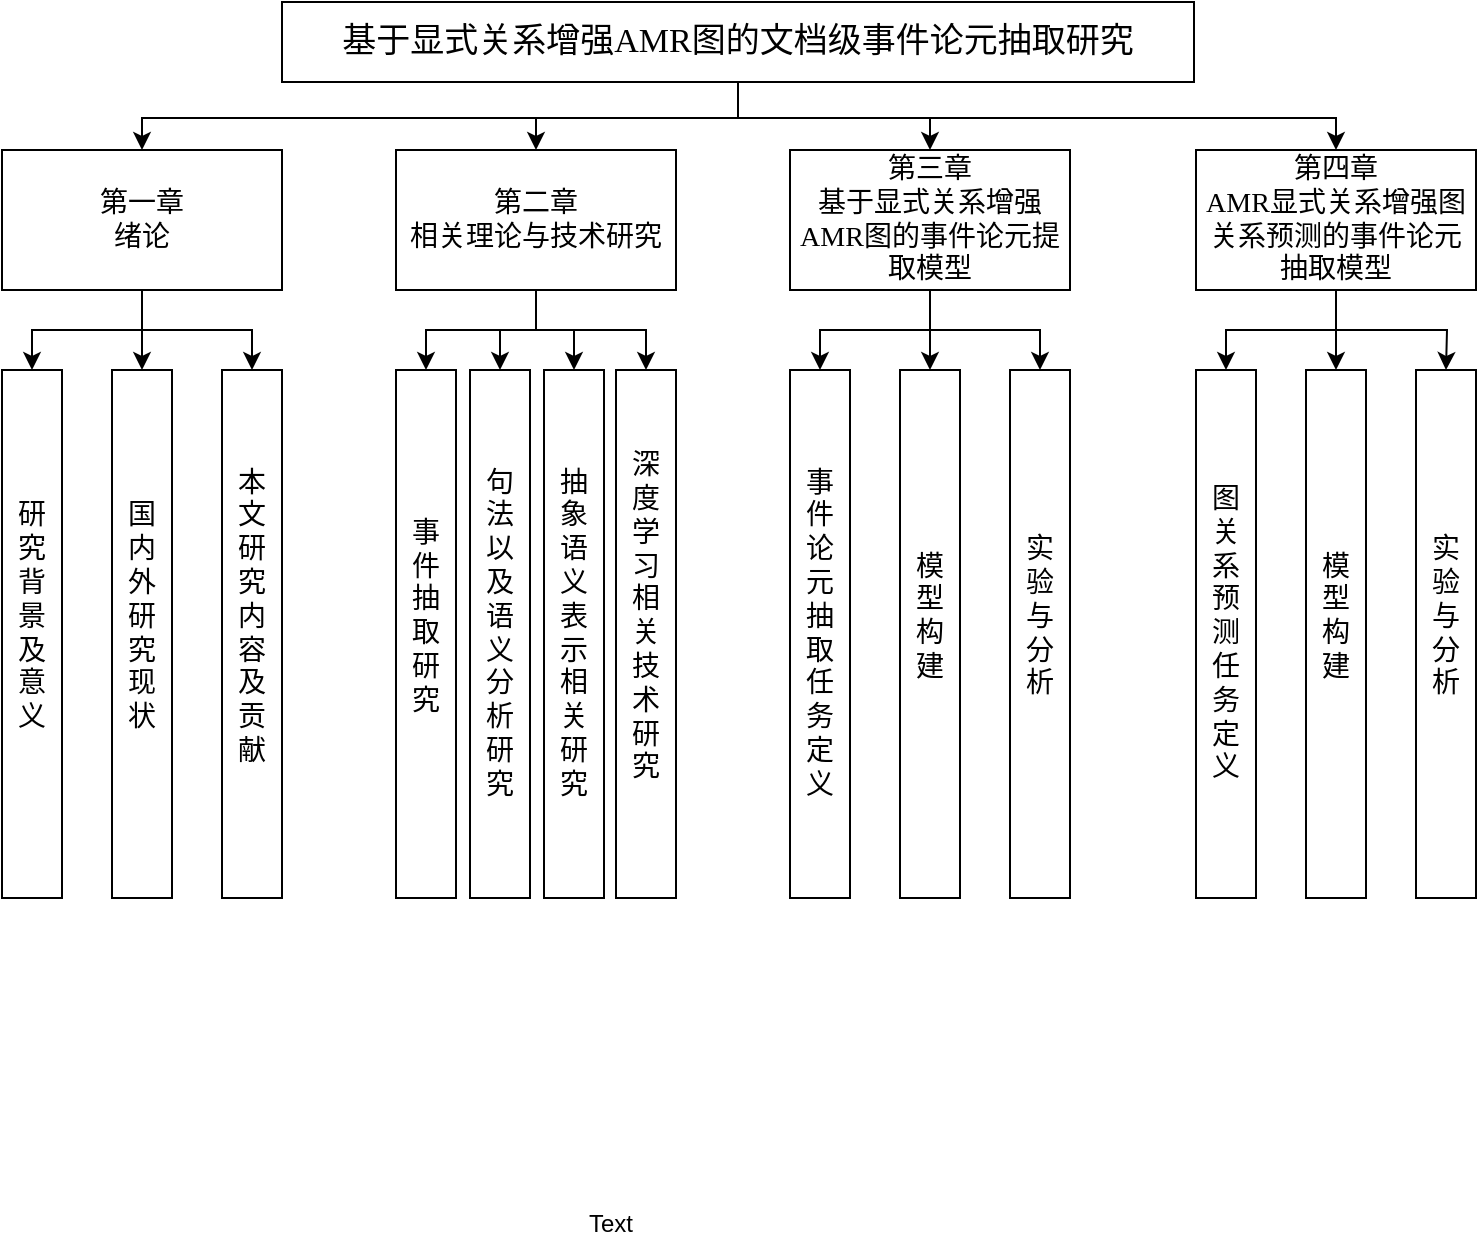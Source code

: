 <mxfile version="22.1.20" type="github">
  <diagram name="第 1 页" id="pSFM66YJ2xRk52TTQeRo">
    <mxGraphModel dx="1018" dy="613" grid="1" gridSize="10" guides="1" tooltips="1" connect="1" arrows="1" fold="1" page="1" pageScale="1" pageWidth="827" pageHeight="1169" math="0" shadow="0">
      <root>
        <mxCell id="0" />
        <mxCell id="1" parent="0" />
        <mxCell id="IECKvH-rgRgy9NSk1Zk0-20" style="edgeStyle=orthogonalEdgeStyle;rounded=0;orthogonalLoop=1;jettySize=auto;html=1;entryX=0.5;entryY=0;entryDx=0;entryDy=0;" parent="1" source="IECKvH-rgRgy9NSk1Zk0-2" target="IECKvH-rgRgy9NSk1Zk0-3" edge="1">
          <mxGeometry relative="1" as="geometry">
            <Array as="points">
              <mxPoint x="414" y="120" />
              <mxPoint x="116" y="120" />
            </Array>
          </mxGeometry>
        </mxCell>
        <mxCell id="IECKvH-rgRgy9NSk1Zk0-21" style="edgeStyle=orthogonalEdgeStyle;rounded=0;orthogonalLoop=1;jettySize=auto;html=1;entryX=0.5;entryY=0;entryDx=0;entryDy=0;" parent="1" source="IECKvH-rgRgy9NSk1Zk0-2" target="IECKvH-rgRgy9NSk1Zk0-4" edge="1">
          <mxGeometry relative="1" as="geometry">
            <Array as="points">
              <mxPoint x="414" y="120" />
              <mxPoint x="313" y="120" />
            </Array>
          </mxGeometry>
        </mxCell>
        <mxCell id="IECKvH-rgRgy9NSk1Zk0-22" style="edgeStyle=orthogonalEdgeStyle;rounded=0;orthogonalLoop=1;jettySize=auto;html=1;exitX=0.5;exitY=1;exitDx=0;exitDy=0;entryX=0.5;entryY=0;entryDx=0;entryDy=0;" parent="1" source="IECKvH-rgRgy9NSk1Zk0-2" target="IECKvH-rgRgy9NSk1Zk0-5" edge="1">
          <mxGeometry relative="1" as="geometry">
            <Array as="points">
              <mxPoint x="414" y="120" />
              <mxPoint x="510" y="120" />
            </Array>
          </mxGeometry>
        </mxCell>
        <mxCell id="IECKvH-rgRgy9NSk1Zk0-23" style="edgeStyle=orthogonalEdgeStyle;rounded=0;orthogonalLoop=1;jettySize=auto;html=1;" parent="1" source="IECKvH-rgRgy9NSk1Zk0-2" target="IECKvH-rgRgy9NSk1Zk0-6" edge="1">
          <mxGeometry relative="1" as="geometry">
            <Array as="points">
              <mxPoint x="414" y="120" />
              <mxPoint x="713" y="120" />
            </Array>
          </mxGeometry>
        </mxCell>
        <mxCell id="IECKvH-rgRgy9NSk1Zk0-2" value="&lt;font style=&quot;font-size: 17px;&quot; face=&quot;宋体-简&quot;&gt;基于显式关系增强AMR图的文档级事件论元抽取研究&lt;/font&gt;" style="whiteSpace=wrap;html=1;" parent="1" vertex="1">
          <mxGeometry x="186" y="62" width="456" height="40" as="geometry" />
        </mxCell>
        <mxCell id="IECKvH-rgRgy9NSk1Zk0-25" style="edgeStyle=orthogonalEdgeStyle;rounded=0;orthogonalLoop=1;jettySize=auto;html=1;entryX=0.5;entryY=0;entryDx=0;entryDy=0;fontSize=14;fontFamily=宋体-简;" parent="1" source="IECKvH-rgRgy9NSk1Zk0-3" target="IECKvH-rgRgy9NSk1Zk0-8" edge="1">
          <mxGeometry relative="1" as="geometry" />
        </mxCell>
        <mxCell id="IECKvH-rgRgy9NSk1Zk0-26" value="" style="edgeStyle=orthogonalEdgeStyle;rounded=0;orthogonalLoop=1;jettySize=auto;html=1;fontSize=14;fontFamily=宋体-简;" parent="1" source="IECKvH-rgRgy9NSk1Zk0-3" target="IECKvH-rgRgy9NSk1Zk0-9" edge="1">
          <mxGeometry relative="1" as="geometry" />
        </mxCell>
        <mxCell id="IECKvH-rgRgy9NSk1Zk0-27" style="edgeStyle=orthogonalEdgeStyle;rounded=0;orthogonalLoop=1;jettySize=auto;html=1;entryX=0.5;entryY=0;entryDx=0;entryDy=0;fontSize=14;fontFamily=宋体-简;" parent="1" source="IECKvH-rgRgy9NSk1Zk0-3" target="IECKvH-rgRgy9NSk1Zk0-10" edge="1">
          <mxGeometry relative="1" as="geometry" />
        </mxCell>
        <mxCell id="IECKvH-rgRgy9NSk1Zk0-3" value="&lt;font face=&quot;宋体-简&quot; style=&quot;font-size: 14px;&quot;&gt;第一章&lt;br&gt;绪论&lt;br&gt;&lt;/font&gt;" style="rounded=0;whiteSpace=wrap;html=1;" parent="1" vertex="1">
          <mxGeometry x="46" y="136" width="140" height="70" as="geometry" />
        </mxCell>
        <mxCell id="IECKvH-rgRgy9NSk1Zk0-28" style="edgeStyle=orthogonalEdgeStyle;rounded=0;orthogonalLoop=1;jettySize=auto;html=1;entryX=0.5;entryY=0;entryDx=0;entryDy=0;fontSize=14;fontFamily=宋体-简;" parent="1" source="IECKvH-rgRgy9NSk1Zk0-4" target="IECKvH-rgRgy9NSk1Zk0-11" edge="1">
          <mxGeometry relative="1" as="geometry" />
        </mxCell>
        <mxCell id="IECKvH-rgRgy9NSk1Zk0-29" style="edgeStyle=orthogonalEdgeStyle;rounded=0;orthogonalLoop=1;jettySize=auto;html=1;entryX=0.5;entryY=0;entryDx=0;entryDy=0;fontSize=14;fontFamily=宋体-简;" parent="1" source="IECKvH-rgRgy9NSk1Zk0-4" target="IECKvH-rgRgy9NSk1Zk0-12" edge="1">
          <mxGeometry relative="1" as="geometry" />
        </mxCell>
        <mxCell id="IECKvH-rgRgy9NSk1Zk0-30" style="edgeStyle=orthogonalEdgeStyle;rounded=0;orthogonalLoop=1;jettySize=auto;html=1;entryX=0.5;entryY=0;entryDx=0;entryDy=0;fontSize=14;fontFamily=宋体-简;" parent="1" source="IECKvH-rgRgy9NSk1Zk0-4" target="IECKvH-rgRgy9NSk1Zk0-13" edge="1">
          <mxGeometry relative="1" as="geometry" />
        </mxCell>
        <mxCell id="xBRvkmc-2l1ilHyjDRc--2" style="edgeStyle=orthogonalEdgeStyle;rounded=0;orthogonalLoop=1;jettySize=auto;html=1;entryX=0.5;entryY=0;entryDx=0;entryDy=0;fontSize=14;fontFamily=宋体-简;" parent="1" source="IECKvH-rgRgy9NSk1Zk0-4" target="xBRvkmc-2l1ilHyjDRc--1" edge="1">
          <mxGeometry relative="1" as="geometry" />
        </mxCell>
        <mxCell id="IECKvH-rgRgy9NSk1Zk0-4" value="&lt;font face=&quot;宋体-简&quot; style=&quot;font-size: 14px;&quot;&gt;第二章&lt;/font&gt;&lt;br&gt;&lt;span style=&quot;font-family: 宋体-简; font-size: 14px;&quot;&gt;相关理论与技术研究&lt;/span&gt;" style="rounded=0;whiteSpace=wrap;html=1;" parent="1" vertex="1">
          <mxGeometry x="243" y="136" width="140" height="70" as="geometry" />
        </mxCell>
        <mxCell id="IECKvH-rgRgy9NSk1Zk0-31" style="edgeStyle=orthogonalEdgeStyle;rounded=0;orthogonalLoop=1;jettySize=auto;html=1;entryX=0.5;entryY=0;entryDx=0;entryDy=0;fontSize=14;fontFamily=宋体-简;" parent="1" source="IECKvH-rgRgy9NSk1Zk0-5" target="IECKvH-rgRgy9NSk1Zk0-14" edge="1">
          <mxGeometry relative="1" as="geometry" />
        </mxCell>
        <mxCell id="IECKvH-rgRgy9NSk1Zk0-32" style="edgeStyle=orthogonalEdgeStyle;rounded=0;orthogonalLoop=1;jettySize=auto;html=1;entryX=0.5;entryY=0;entryDx=0;entryDy=0;fontSize=14;fontFamily=宋体-简;" parent="1" source="IECKvH-rgRgy9NSk1Zk0-5" target="IECKvH-rgRgy9NSk1Zk0-15" edge="1">
          <mxGeometry relative="1" as="geometry" />
        </mxCell>
        <mxCell id="IECKvH-rgRgy9NSk1Zk0-33" style="edgeStyle=orthogonalEdgeStyle;rounded=0;orthogonalLoop=1;jettySize=auto;html=1;entryX=0.5;entryY=0;entryDx=0;entryDy=0;fontSize=14;fontFamily=宋体-简;" parent="1" source="IECKvH-rgRgy9NSk1Zk0-5" target="IECKvH-rgRgy9NSk1Zk0-16" edge="1">
          <mxGeometry relative="1" as="geometry" />
        </mxCell>
        <mxCell id="IECKvH-rgRgy9NSk1Zk0-5" value="&lt;font face=&quot;宋体-简&quot; style=&quot;&quot;&gt;&lt;font style=&quot;font-size: 14px;&quot;&gt;第三章&lt;/font&gt;&lt;br&gt;&lt;span style=&quot;font-size: 14px;&quot;&gt;基于显式关系增强AMR图的事件论元提取模型&lt;/span&gt;&lt;br&gt;&lt;/font&gt;" style="rounded=0;whiteSpace=wrap;html=1;" parent="1" vertex="1">
          <mxGeometry x="440" y="136" width="140" height="70" as="geometry" />
        </mxCell>
        <mxCell id="IECKvH-rgRgy9NSk1Zk0-34" style="edgeStyle=orthogonalEdgeStyle;rounded=0;orthogonalLoop=1;jettySize=auto;html=1;entryX=0.5;entryY=0;entryDx=0;entryDy=0;fontSize=14;fontFamily=宋体-简;" parent="1" source="IECKvH-rgRgy9NSk1Zk0-6" target="IECKvH-rgRgy9NSk1Zk0-17" edge="1">
          <mxGeometry relative="1" as="geometry" />
        </mxCell>
        <mxCell id="IECKvH-rgRgy9NSk1Zk0-36" style="edgeStyle=orthogonalEdgeStyle;rounded=0;orthogonalLoop=1;jettySize=auto;html=1;entryX=0.5;entryY=0;entryDx=0;entryDy=0;fontSize=14;fontFamily=宋体-简;" parent="1" source="IECKvH-rgRgy9NSk1Zk0-6" edge="1">
          <mxGeometry relative="1" as="geometry">
            <mxPoint x="713" y="246" as="targetPoint" />
          </mxGeometry>
        </mxCell>
        <mxCell id="IECKvH-rgRgy9NSk1Zk0-37" style="edgeStyle=orthogonalEdgeStyle;rounded=0;orthogonalLoop=1;jettySize=auto;html=1;entryX=0.5;entryY=0;entryDx=0;entryDy=0;fontSize=14;fontFamily=宋体-简;" parent="1" source="IECKvH-rgRgy9NSk1Zk0-6" edge="1">
          <mxGeometry relative="1" as="geometry">
            <mxPoint x="768" y="246" as="targetPoint" />
          </mxGeometry>
        </mxCell>
        <mxCell id="IECKvH-rgRgy9NSk1Zk0-6" value="&lt;font style=&quot;&quot; face=&quot;宋体-简&quot;&gt;&lt;font style=&quot;font-size: 14px;&quot;&gt;第四章&lt;/font&gt;&lt;br&gt;&lt;font style=&quot;font-size: 14px;&quot;&gt;AMR显式关系增强图关系预测的事件论元抽取模型&lt;/font&gt;&lt;br&gt;&lt;/font&gt;" style="rounded=0;whiteSpace=wrap;html=1;" parent="1" vertex="1">
          <mxGeometry x="643" y="136" width="140" height="70" as="geometry" />
        </mxCell>
        <mxCell id="IECKvH-rgRgy9NSk1Zk0-8" value="&lt;div style=&quot;font-size: 14px;&quot;&gt;研&lt;/div&gt;&lt;div style=&quot;font-size: 14px;&quot;&gt;究&lt;/div&gt;&lt;div style=&quot;font-size: 14px;&quot;&gt;背&lt;/div&gt;&lt;div style=&quot;font-size: 14px;&quot;&gt;景&lt;/div&gt;&lt;div style=&quot;font-size: 14px;&quot;&gt;及&lt;/div&gt;&lt;div style=&quot;font-size: 14px;&quot;&gt;意&lt;/div&gt;&lt;div style=&quot;font-size: 14px;&quot;&gt;义&lt;/div&gt;&lt;br style=&quot;font-size: 14px;&quot;&gt;" style="rounded=0;whiteSpace=wrap;html=1;fontSize=14;fontFamily=宋体-简;" parent="1" vertex="1">
          <mxGeometry x="46" y="246" width="30" height="264" as="geometry" />
        </mxCell>
        <mxCell id="IECKvH-rgRgy9NSk1Zk0-9" value="&lt;div style=&quot;font-size: 14px;&quot;&gt;国&lt;/div&gt;&lt;div style=&quot;font-size: 14px;&quot;&gt;内&lt;/div&gt;&lt;div style=&quot;font-size: 14px;&quot;&gt;外&lt;/div&gt;&lt;div style=&quot;font-size: 14px;&quot;&gt;研&lt;/div&gt;&lt;div style=&quot;font-size: 14px;&quot;&gt;究&lt;/div&gt;&lt;div style=&quot;font-size: 14px;&quot;&gt;现&lt;/div&gt;&lt;div style=&quot;font-size: 14px;&quot;&gt;状&lt;/div&gt;&lt;br style=&quot;font-size: 14px;&quot;&gt;" style="rounded=0;whiteSpace=wrap;html=1;fontSize=14;fontFamily=宋体-简;" parent="1" vertex="1">
          <mxGeometry x="101" y="246" width="30" height="264" as="geometry" />
        </mxCell>
        <mxCell id="IECKvH-rgRgy9NSk1Zk0-10" value="&lt;div style=&quot;font-size: 14px;&quot;&gt;本&lt;/div&gt;&lt;div style=&quot;font-size: 14px;&quot;&gt;文&lt;/div&gt;&lt;div style=&quot;font-size: 14px;&quot;&gt;研&lt;/div&gt;&lt;div style=&quot;font-size: 14px;&quot;&gt;究&lt;/div&gt;&lt;div style=&quot;font-size: 14px;&quot;&gt;内&lt;/div&gt;&lt;div style=&quot;font-size: 14px;&quot;&gt;容&lt;/div&gt;&lt;div style=&quot;font-size: 14px;&quot;&gt;及&lt;/div&gt;&lt;div style=&quot;font-size: 14px;&quot;&gt;贡&lt;/div&gt;&lt;div style=&quot;font-size: 14px;&quot;&gt;献&lt;/div&gt;&lt;br style=&quot;font-size: 14px;&quot;&gt;" style="rounded=0;whiteSpace=wrap;html=1;fontSize=14;fontFamily=宋体-简;" parent="1" vertex="1">
          <mxGeometry x="156" y="246" width="30" height="264" as="geometry" />
        </mxCell>
        <mxCell id="IECKvH-rgRgy9NSk1Zk0-11" value="&lt;div style=&quot;font-size: 14px;&quot;&gt;事&lt;/div&gt;&lt;div style=&quot;font-size: 14px;&quot;&gt;件&lt;/div&gt;&lt;div style=&quot;font-size: 14px;&quot;&gt;抽&lt;/div&gt;&lt;div style=&quot;font-size: 14px;&quot;&gt;取&lt;/div&gt;&lt;div style=&quot;font-size: 14px;&quot;&gt;研&lt;/div&gt;&lt;div style=&quot;font-size: 14px;&quot;&gt;究&lt;/div&gt;&lt;br style=&quot;font-size: 14px;&quot;&gt;" style="rounded=0;whiteSpace=wrap;html=1;fontFamily=宋体-简;fontSize=14;" parent="1" vertex="1">
          <mxGeometry x="243" y="246" width="30" height="264" as="geometry" />
        </mxCell>
        <mxCell id="IECKvH-rgRgy9NSk1Zk0-12" value="抽&lt;br style=&quot;font-size: 14px;&quot;&gt;象&lt;br style=&quot;font-size: 14px;&quot;&gt;语&lt;br style=&quot;font-size: 14px;&quot;&gt;义&lt;br style=&quot;font-size: 14px;&quot;&gt;表&lt;br style=&quot;font-size: 14px;&quot;&gt;示&lt;br style=&quot;font-size: 14px;&quot;&gt;相&lt;br style=&quot;font-size: 14px;&quot;&gt;关&lt;br style=&quot;font-size: 14px;&quot;&gt;研&lt;br style=&quot;font-size: 14px;&quot;&gt;究" style="rounded=0;whiteSpace=wrap;html=1;fontFamily=宋体-简;fontSize=14;" parent="1" vertex="1">
          <mxGeometry x="317" y="246" width="30" height="264" as="geometry" />
        </mxCell>
        <mxCell id="IECKvH-rgRgy9NSk1Zk0-13" value="&lt;div style=&quot;font-size: 14px;&quot;&gt;深&lt;/div&gt;&lt;div style=&quot;font-size: 14px;&quot;&gt;度&lt;/div&gt;&lt;div style=&quot;font-size: 14px;&quot;&gt;学&lt;/div&gt;&lt;div style=&quot;font-size: 14px;&quot;&gt;习&lt;/div&gt;&lt;div style=&quot;font-size: 14px;&quot;&gt;相&lt;/div&gt;&lt;div style=&quot;font-size: 14px;&quot;&gt;关&lt;/div&gt;&lt;div style=&quot;font-size: 14px;&quot;&gt;技&lt;/div&gt;&lt;div style=&quot;font-size: 14px;&quot;&gt;术&lt;/div&gt;&lt;div style=&quot;font-size: 14px;&quot;&gt;研&lt;/div&gt;&lt;div style=&quot;font-size: 14px;&quot;&gt;究&lt;/div&gt;&lt;br style=&quot;font-size: 14px;&quot;&gt;" style="rounded=0;whiteSpace=wrap;html=1;fontFamily=宋体-简;fontSize=14;" parent="1" vertex="1">
          <mxGeometry x="353" y="246" width="30" height="264" as="geometry" />
        </mxCell>
        <mxCell id="IECKvH-rgRgy9NSk1Zk0-14" value="&lt;div style=&quot;font-size: 14px;&quot;&gt;事&lt;/div&gt;&lt;div style=&quot;font-size: 14px;&quot;&gt;件&lt;/div&gt;&lt;div style=&quot;font-size: 14px;&quot;&gt;论&lt;/div&gt;&lt;div style=&quot;font-size: 14px;&quot;&gt;元&lt;/div&gt;&lt;div style=&quot;font-size: 14px;&quot;&gt;抽&lt;/div&gt;&lt;div style=&quot;font-size: 14px;&quot;&gt;取&lt;/div&gt;&lt;div style=&quot;font-size: 14px;&quot;&gt;任&lt;/div&gt;&lt;div style=&quot;font-size: 14px;&quot;&gt;务&lt;/div&gt;&lt;div style=&quot;font-size: 14px;&quot;&gt;定&lt;/div&gt;&lt;div style=&quot;font-size: 14px;&quot;&gt;义&lt;/div&gt;" style="rounded=0;whiteSpace=wrap;html=1;fontFamily=宋体-简;fontSize=14;" parent="1" vertex="1">
          <mxGeometry x="440" y="246" width="30" height="264" as="geometry" />
        </mxCell>
        <mxCell id="IECKvH-rgRgy9NSk1Zk0-15" value="&lt;div style=&quot;font-size: 14px;&quot;&gt;模&lt;/div&gt;&lt;div style=&quot;font-size: 14px;&quot;&gt;型&lt;/div&gt;&lt;div style=&quot;font-size: 14px;&quot;&gt;构&lt;/div&gt;&lt;div style=&quot;font-size: 14px;&quot;&gt;建&lt;/div&gt;&lt;br style=&quot;font-size: 14px;&quot;&gt;" style="rounded=0;whiteSpace=wrap;html=1;fontFamily=宋体-简;fontSize=14;" parent="1" vertex="1">
          <mxGeometry x="495" y="246" width="30" height="264" as="geometry" />
        </mxCell>
        <mxCell id="IECKvH-rgRgy9NSk1Zk0-16" value="&lt;div style=&quot;font-size: 14px;&quot;&gt;实&lt;/div&gt;&lt;div style=&quot;font-size: 14px;&quot;&gt;验&lt;/div&gt;&lt;div style=&quot;font-size: 14px;&quot;&gt;与&lt;/div&gt;&lt;div style=&quot;font-size: 14px;&quot;&gt;分&lt;/div&gt;&lt;div style=&quot;font-size: 14px;&quot;&gt;析&lt;/div&gt;&lt;br style=&quot;font-size: 14px;&quot;&gt;" style="rounded=0;whiteSpace=wrap;html=1;fontFamily=宋体-简;fontSize=14;" parent="1" vertex="1">
          <mxGeometry x="550" y="246" width="30" height="264" as="geometry" />
        </mxCell>
        <mxCell id="IECKvH-rgRgy9NSk1Zk0-17" value="图&lt;br style=&quot;font-size: 14px;&quot;&gt;关&lt;br style=&quot;font-size: 14px;&quot;&gt;系&lt;br style=&quot;font-size: 14px;&quot;&gt;预&lt;br style=&quot;font-size: 14px;&quot;&gt;测&lt;br style=&quot;font-size: 14px;&quot;&gt;任&lt;br style=&quot;font-size: 14px;&quot;&gt;务&lt;br style=&quot;font-size: 14px;&quot;&gt;定&lt;br style=&quot;font-size: 14px;&quot;&gt;义" style="rounded=0;whiteSpace=wrap;html=1;fontFamily=宋体-简;fontSize=14;" parent="1" vertex="1">
          <mxGeometry x="643" y="246" width="30" height="264" as="geometry" />
        </mxCell>
        <mxCell id="xBRvkmc-2l1ilHyjDRc--1" value="句&lt;br style=&quot;font-size: 14px;&quot;&gt;法&lt;br style=&quot;font-size: 14px;&quot;&gt;以&lt;br style=&quot;font-size: 14px;&quot;&gt;及&lt;br style=&quot;font-size: 14px;&quot;&gt;语&lt;br style=&quot;font-size: 14px;&quot;&gt;义&lt;br style=&quot;font-size: 14px;&quot;&gt;分&lt;br style=&quot;font-size: 14px;&quot;&gt;析&lt;br style=&quot;font-size: 14px;&quot;&gt;研&lt;br style=&quot;font-size: 14px;&quot;&gt;究" style="rounded=0;whiteSpace=wrap;html=1;fontFamily=宋体-简;fontSize=14;" parent="1" vertex="1">
          <mxGeometry x="280" y="246" width="30" height="264" as="geometry" />
        </mxCell>
        <mxCell id="xBRvkmc-2l1ilHyjDRc--3" value="Text" style="text;html=1;align=center;verticalAlign=middle;resizable=0;points=[];autosize=1;strokeColor=none;fillColor=none;" parent="1" vertex="1">
          <mxGeometry x="325" y="658" width="50" height="30" as="geometry" />
        </mxCell>
        <mxCell id="xBRvkmc-2l1ilHyjDRc--4" value="&lt;div style=&quot;font-size: 14px;&quot;&gt;实&lt;/div&gt;&lt;div style=&quot;font-size: 14px;&quot;&gt;验&lt;/div&gt;&lt;div style=&quot;font-size: 14px;&quot;&gt;与&lt;/div&gt;&lt;div style=&quot;font-size: 14px;&quot;&gt;分&lt;/div&gt;&lt;div style=&quot;font-size: 14px;&quot;&gt;析&lt;/div&gt;&lt;br style=&quot;font-size: 14px;&quot;&gt;" style="rounded=0;whiteSpace=wrap;html=1;fontFamily=宋体-简;fontSize=14;" parent="1" vertex="1">
          <mxGeometry x="753" y="246" width="30" height="264" as="geometry" />
        </mxCell>
        <mxCell id="p0KI4I_0vDFaaym5ZLYt-1" value="&lt;div style=&quot;font-size: 14px;&quot;&gt;模&lt;/div&gt;&lt;div style=&quot;font-size: 14px;&quot;&gt;型&lt;/div&gt;&lt;div style=&quot;font-size: 14px;&quot;&gt;构&lt;/div&gt;&lt;div style=&quot;font-size: 14px;&quot;&gt;建&lt;/div&gt;&lt;br style=&quot;font-size: 14px;&quot;&gt;" style="rounded=0;whiteSpace=wrap;html=1;fontFamily=宋体-简;fontSize=14;" vertex="1" parent="1">
          <mxGeometry x="698" y="246" width="30" height="264" as="geometry" />
        </mxCell>
      </root>
    </mxGraphModel>
  </diagram>
</mxfile>
